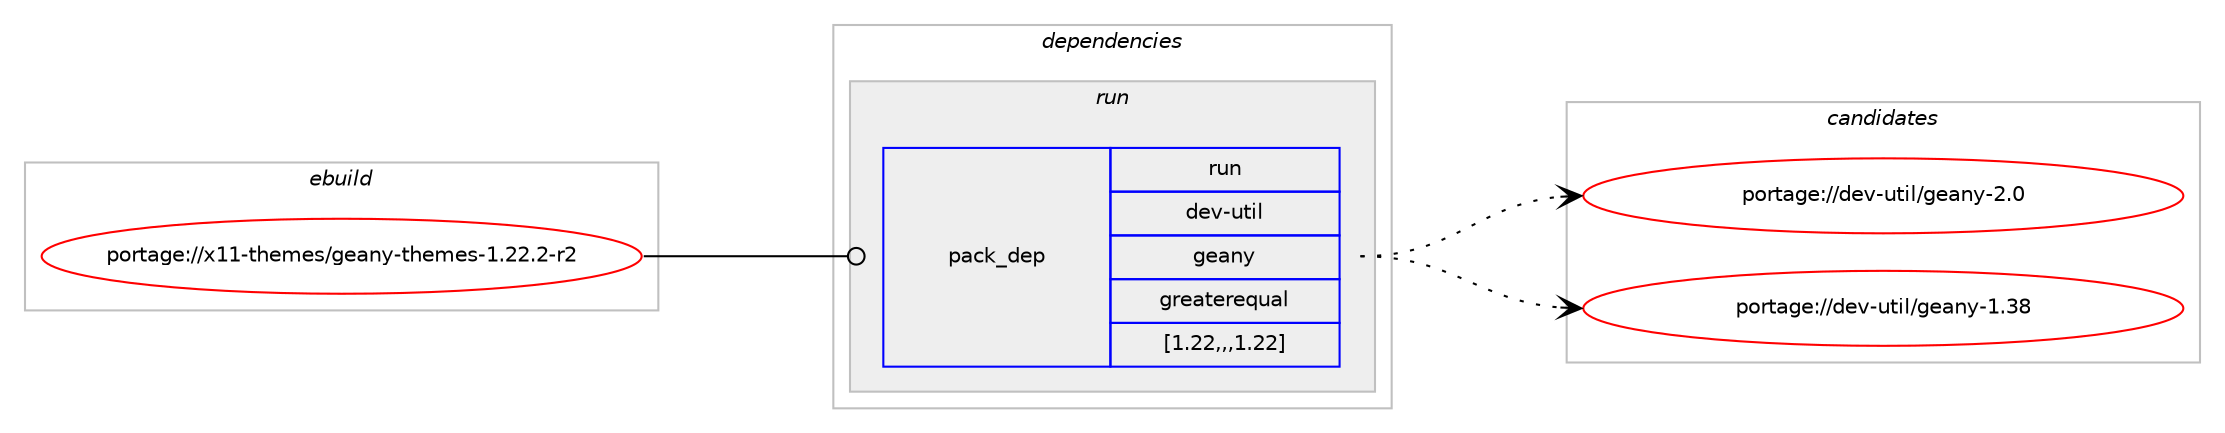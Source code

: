 digraph prolog {

# *************
# Graph options
# *************

newrank=true;
concentrate=true;
compound=true;
graph [rankdir=LR,fontname=Helvetica,fontsize=10,ranksep=1.5];#, ranksep=2.5, nodesep=0.2];
edge  [arrowhead=vee];
node  [fontname=Helvetica,fontsize=10];

# **********
# The ebuild
# **********

subgraph cluster_leftcol {
color=gray;
label=<<i>ebuild</i>>;
id [label="portage://x11-themes/geany-themes-1.22.2-r2", color=red, width=4, href="../x11-themes/geany-themes-1.22.2-r2.svg"];
}

# ****************
# The dependencies
# ****************

subgraph cluster_midcol {
color=gray;
label=<<i>dependencies</i>>;
subgraph cluster_compile {
fillcolor="#eeeeee";
style=filled;
label=<<i>compile</i>>;
}
subgraph cluster_compileandrun {
fillcolor="#eeeeee";
style=filled;
label=<<i>compile and run</i>>;
}
subgraph cluster_run {
fillcolor="#eeeeee";
style=filled;
label=<<i>run</i>>;
subgraph pack341134 {
dependency467813 [label=<<TABLE BORDER="0" CELLBORDER="1" CELLSPACING="0" CELLPADDING="4" WIDTH="220"><TR><TD ROWSPAN="6" CELLPADDING="30">pack_dep</TD></TR><TR><TD WIDTH="110">run</TD></TR><TR><TD>dev-util</TD></TR><TR><TD>geany</TD></TR><TR><TD>greaterequal</TD></TR><TR><TD>[1.22,,,1.22]</TD></TR></TABLE>>, shape=none, color=blue];
}
id:e -> dependency467813:w [weight=20,style="solid",arrowhead="odot"];
}
}

# **************
# The candidates
# **************

subgraph cluster_choices {
rank=same;
color=gray;
label=<<i>candidates</i>>;

subgraph choice341134 {
color=black;
nodesep=1;
choice10010111845117116105108471031019711012145504648 [label="portage://dev-util/geany-2.0", color=red, width=4,href="../dev-util/geany-2.0.svg"];
choice1001011184511711610510847103101971101214549465156 [label="portage://dev-util/geany-1.38", color=red, width=4,href="../dev-util/geany-1.38.svg"];
dependency467813:e -> choice10010111845117116105108471031019711012145504648:w [style=dotted,weight="100"];
dependency467813:e -> choice1001011184511711610510847103101971101214549465156:w [style=dotted,weight="100"];
}
}

}
